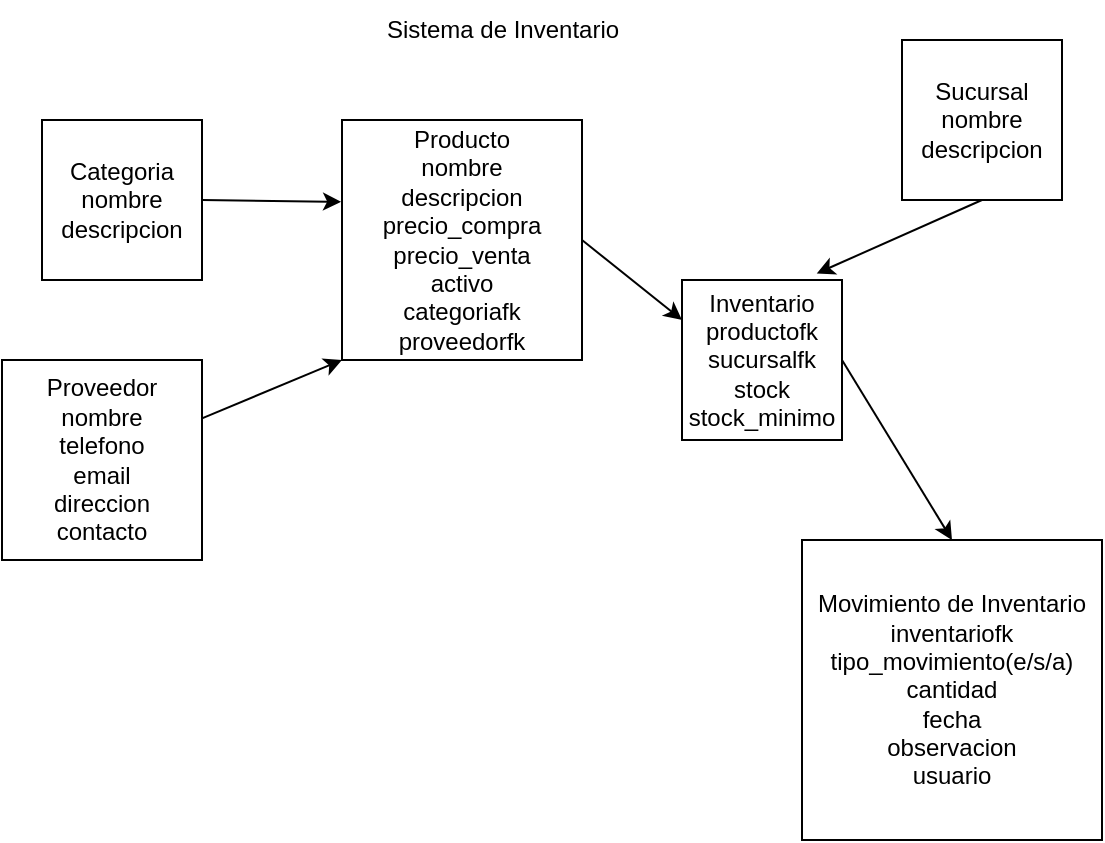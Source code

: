 <mxfile>
    <diagram id="P4HUfrbcG1lC8khm-J7M" name="Page-1">
        <mxGraphModel dx="1259" dy="220" grid="1" gridSize="10" guides="1" tooltips="1" connect="1" arrows="1" fold="1" page="1" pageScale="1" pageWidth="850" pageHeight="1100" math="0" shadow="0">
            <root>
                <mxCell id="0"/>
                <mxCell id="1" parent="0"/>
                <mxCell id="10" style="edgeStyle=none;html=1;exitX=1;exitY=0.5;exitDx=0;exitDy=0;entryX=0;entryY=0.25;entryDx=0;entryDy=0;" edge="1" parent="1" source="2" target="5">
                    <mxGeometry relative="1" as="geometry"/>
                </mxCell>
                <mxCell id="2" value="Producto&lt;div&gt;nombre&lt;/div&gt;&lt;div&gt;descripcion&lt;/div&gt;&lt;div&gt;precio_compra&lt;/div&gt;&lt;div&gt;precio_venta&lt;/div&gt;&lt;div&gt;activo&lt;/div&gt;&lt;div&gt;categoriafk&lt;/div&gt;&lt;div&gt;proveedorfk&lt;/div&gt;" style="whiteSpace=wrap;html=1;aspect=fixed;" vertex="1" parent="1">
                    <mxGeometry x="400" y="120" width="120" height="120" as="geometry"/>
                </mxCell>
                <mxCell id="3" value="Sucursal&lt;div&gt;nombre&lt;/div&gt;&lt;div&gt;descripcion&lt;/div&gt;" style="whiteSpace=wrap;html=1;aspect=fixed;" vertex="1" parent="1">
                    <mxGeometry x="680" y="80" width="80" height="80" as="geometry"/>
                </mxCell>
                <mxCell id="4" value="Categoria&lt;div&gt;nombre&lt;/div&gt;&lt;div&gt;descripcion&lt;/div&gt;" style="whiteSpace=wrap;html=1;aspect=fixed;" vertex="1" parent="1">
                    <mxGeometry x="250" y="120" width="80" height="80" as="geometry"/>
                </mxCell>
                <mxCell id="13" style="edgeStyle=none;html=1;exitX=1;exitY=0.5;exitDx=0;exitDy=0;entryX=0.5;entryY=0;entryDx=0;entryDy=0;" edge="1" parent="1" source="5" target="12">
                    <mxGeometry relative="1" as="geometry"/>
                </mxCell>
                <mxCell id="5" value="Inventario&lt;div&gt;productofk&lt;/div&gt;&lt;div&gt;sucursalfk&lt;/div&gt;&lt;div&gt;stock&lt;/div&gt;&lt;div&gt;stock_minimo&lt;/div&gt;" style="whiteSpace=wrap;html=1;aspect=fixed;" vertex="1" parent="1">
                    <mxGeometry x="570" y="200" width="80" height="80" as="geometry"/>
                </mxCell>
                <mxCell id="9" style="edgeStyle=none;html=1;entryX=0;entryY=1;entryDx=0;entryDy=0;" edge="1" parent="1" source="6" target="2">
                    <mxGeometry relative="1" as="geometry"/>
                </mxCell>
                <mxCell id="6" value="Proveedor&lt;div&gt;nombre&lt;/div&gt;&lt;div&gt;telefono&lt;/div&gt;&lt;div&gt;email&lt;/div&gt;&lt;div&gt;direccion&lt;/div&gt;&lt;div&gt;contacto&lt;/div&gt;" style="whiteSpace=wrap;html=1;aspect=fixed;" vertex="1" parent="1">
                    <mxGeometry x="230" y="240" width="100" height="100" as="geometry"/>
                </mxCell>
                <mxCell id="7" value="Sistema de Inventario" style="text;html=1;align=center;verticalAlign=middle;resizable=0;points=[];autosize=1;strokeColor=none;fillColor=none;" vertex="1" parent="1">
                    <mxGeometry x="410" y="60" width="140" height="30" as="geometry"/>
                </mxCell>
                <mxCell id="8" style="edgeStyle=none;html=1;exitX=1;exitY=0.5;exitDx=0;exitDy=0;entryX=-0.004;entryY=0.341;entryDx=0;entryDy=0;entryPerimeter=0;" edge="1" parent="1" source="4" target="2">
                    <mxGeometry relative="1" as="geometry"/>
                </mxCell>
                <mxCell id="11" style="edgeStyle=none;html=1;exitX=0.5;exitY=1;exitDx=0;exitDy=0;entryX=0.842;entryY=-0.041;entryDx=0;entryDy=0;entryPerimeter=0;" edge="1" parent="1" source="3" target="5">
                    <mxGeometry relative="1" as="geometry"/>
                </mxCell>
                <mxCell id="12" value="Movimiento de Inventario&lt;div&gt;inventariofk&lt;/div&gt;&lt;div&gt;tipo_movimiento(e/s/a)&lt;/div&gt;&lt;div&gt;cantidad&lt;/div&gt;&lt;div&gt;fecha&lt;/div&gt;&lt;div&gt;observacion&lt;/div&gt;&lt;div&gt;usuario&lt;/div&gt;" style="whiteSpace=wrap;html=1;aspect=fixed;" vertex="1" parent="1">
                    <mxGeometry x="630" y="330" width="150" height="150" as="geometry"/>
                </mxCell>
            </root>
        </mxGraphModel>
    </diagram>
</mxfile>